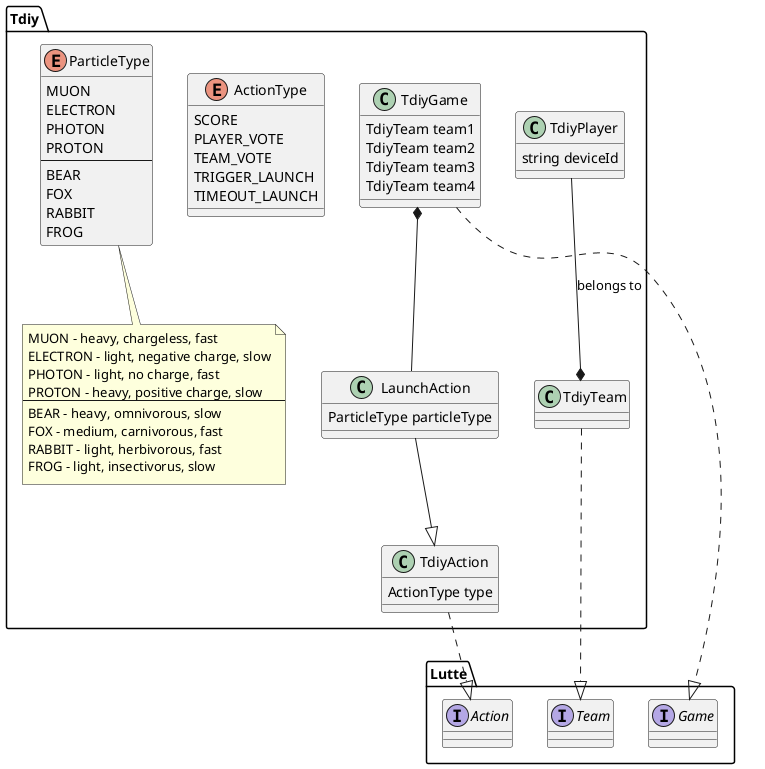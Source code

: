 @startuml

package Lutte {
    interface Team
    interface Action
    interface Game
}

package Tdiy {
    class TdiyGame {
        TdiyTeam team1
        TdiyTeam team2
        TdiyTeam team3
        TdiyTeam team4
    }

    TdiyGame ..|> Game 
    
    enum ParticleType {
        MUON
        ELECTRON
        PHOTON
        PROTON
        --
        BEAR
        FOX
        RABBIT
        FROG
    }

    note bottom of ParticleType
      MUON - heavy, chargeless, fast
      ELECTRON - light, negative charge, slow
      PHOTON - light, no charge, fast
      PROTON - heavy, positive charge, slow
      --
      BEAR - heavy, omnivorous, slow
      FOX - medium, carnivorous, fast
      RABBIT - light, herbivorous, fast
      FROG - light, insectivorus, slow
    end note

   class LaunchAction{
        ParticleType particleType
    }

    TdiyGame *-- LaunchAction
    LaunchAction --|> TdiyAction

    enum ActionType {
        SCORE 
        PLAYER_VOTE
        TEAM_VOTE
        TRIGGER_LAUNCH 
        TIMEOUT_LAUNCH 
    }

    class TdiyAction {
        ActionType type
    }

    TdiyAction ..|> Action

    class TdiyTeam
    TdiyTeam ..|> Team

    class TdiyPlayer{
        string deviceId
    }

    TdiyPlayer --* TdiyTeam : belongs to


}
@enduml